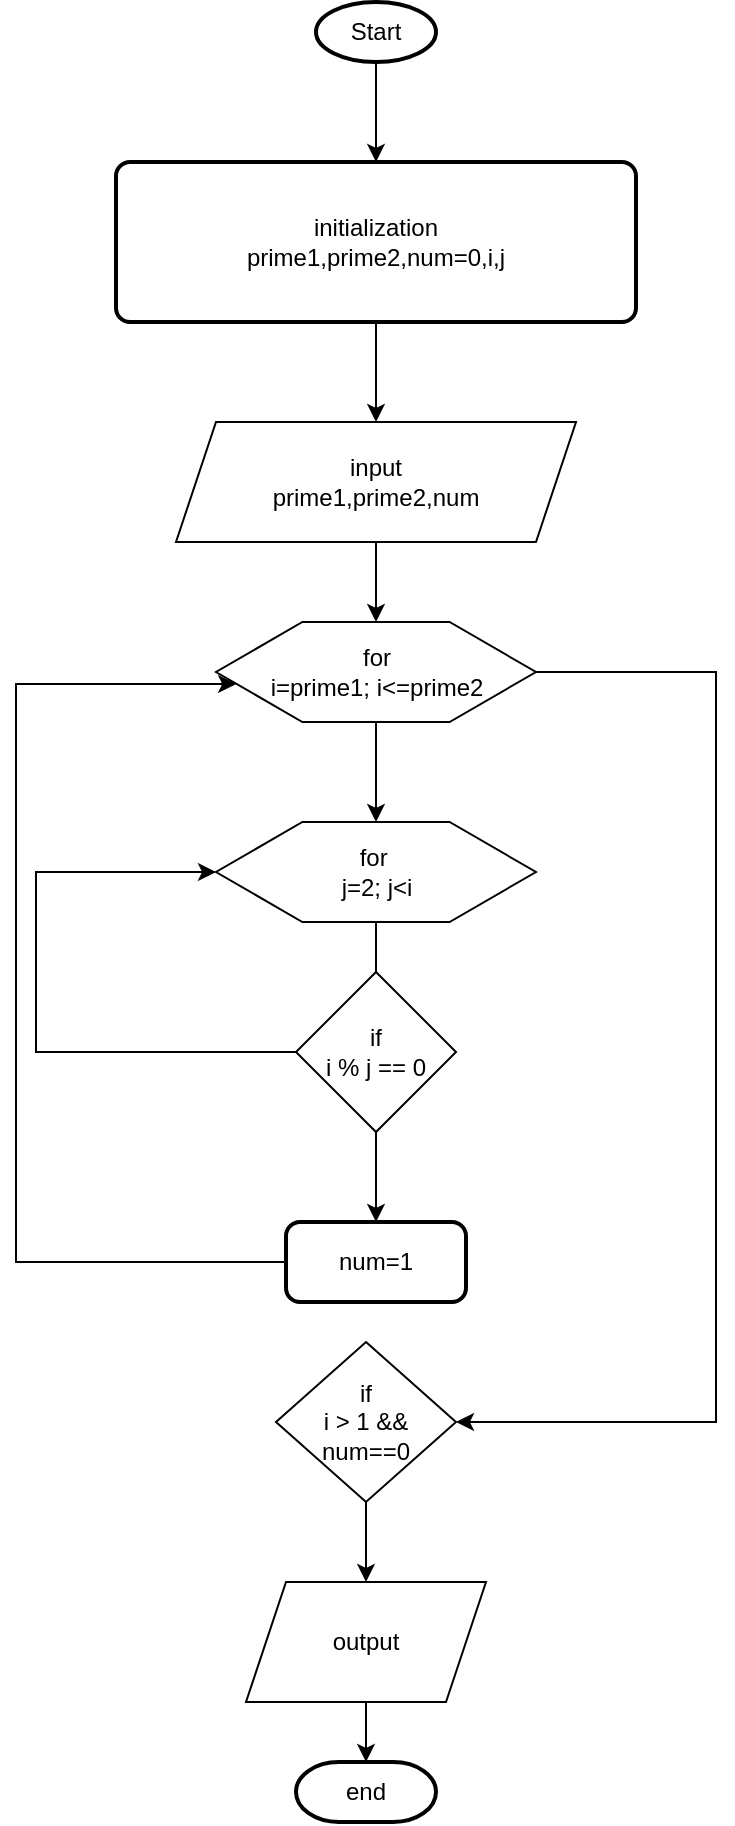 <mxfile version="14.6.9" type="device"><diagram id="5pJbMksgd3zXanQ37yzP" name="Page-1"><mxGraphModel dx="1240" dy="689" grid="1" gridSize="10" guides="1" tooltips="1" connect="1" arrows="1" fold="1" page="1" pageScale="1" pageWidth="827" pageHeight="1169" math="0" shadow="0"><root><mxCell id="0"/><mxCell id="1" parent="0"/><mxCell id="ARfHy9cGFXOXHNFco2bZ-1" value="" style="edgeStyle=orthogonalEdgeStyle;rounded=0;orthogonalLoop=1;jettySize=auto;html=1;" edge="1" parent="1" source="ARfHy9cGFXOXHNFco2bZ-2" target="ARfHy9cGFXOXHNFco2bZ-4"><mxGeometry relative="1" as="geometry"/></mxCell><mxCell id="ARfHy9cGFXOXHNFco2bZ-2" value="Start" style="strokeWidth=2;html=1;shape=mxgraph.flowchart.start_1;whiteSpace=wrap;fontFamily=Helvetica;fontSize=12;fontColor=#000000;align=center;strokeColor=#000000;fillColor=#ffffff;" vertex="1" parent="1"><mxGeometry x="200" y="100" width="60" height="30" as="geometry"/></mxCell><mxCell id="ARfHy9cGFXOXHNFco2bZ-3" value="" style="edgeStyle=orthogonalEdgeStyle;rounded=0;orthogonalLoop=1;jettySize=auto;html=1;" edge="1" parent="1" source="ARfHy9cGFXOXHNFco2bZ-4" target="ARfHy9cGFXOXHNFco2bZ-7"><mxGeometry relative="1" as="geometry"/></mxCell><mxCell id="ARfHy9cGFXOXHNFco2bZ-4" value="initialization&lt;br&gt;prime1,prime2,num=0,i,j" style="rounded=1;whiteSpace=wrap;html=1;absoluteArcSize=1;arcSize=14;strokeWidth=2;" vertex="1" parent="1"><mxGeometry x="100" y="180" width="260" height="80" as="geometry"/></mxCell><mxCell id="ARfHy9cGFXOXHNFco2bZ-5" value="" style="strokeWidth=2;html=1;shape=mxgraph.flowchart.annotation_1;align=left;pointerEvents=1;" vertex="1" parent="1"><mxGeometry x="270" y="270" height="100" as="geometry"/></mxCell><mxCell id="ARfHy9cGFXOXHNFco2bZ-6" value="" style="edgeStyle=orthogonalEdgeStyle;rounded=0;orthogonalLoop=1;jettySize=auto;html=1;" edge="1" parent="1" source="ARfHy9cGFXOXHNFco2bZ-7" target="ARfHy9cGFXOXHNFco2bZ-13"><mxGeometry relative="1" as="geometry"/></mxCell><mxCell id="ARfHy9cGFXOXHNFco2bZ-7" value="input&lt;br&gt;prime1,prime2,num" style="shape=parallelogram;perimeter=parallelogramPerimeter;whiteSpace=wrap;html=1;fixedSize=1;" vertex="1" parent="1"><mxGeometry x="130" y="310" width="200" height="60" as="geometry"/></mxCell><mxCell id="ARfHy9cGFXOXHNFco2bZ-8" value="" style="edgeStyle=orthogonalEdgeStyle;rounded=0;orthogonalLoop=1;jettySize=auto;html=1;" edge="1" parent="1" source="ARfHy9cGFXOXHNFco2bZ-13" target="ARfHy9cGFXOXHNFco2bZ-11"><mxGeometry relative="1" as="geometry"/></mxCell><mxCell id="ARfHy9cGFXOXHNFco2bZ-9" value="" style="edgeStyle=orthogonalEdgeStyle;rounded=0;orthogonalLoop=1;jettySize=auto;html=1;" edge="1" parent="1" source="ARfHy9cGFXOXHNFco2bZ-11"><mxGeometry relative="1" as="geometry"><mxPoint x="230" y="610" as="targetPoint"/></mxGeometry></mxCell><mxCell id="ARfHy9cGFXOXHNFco2bZ-10" value="" style="edgeStyle=orthogonalEdgeStyle;rounded=0;orthogonalLoop=1;jettySize=auto;html=1;exitX=1;exitY=0.5;exitDx=0;exitDy=0;" edge="1" parent="1" source="ARfHy9cGFXOXHNFco2bZ-13" target="ARfHy9cGFXOXHNFco2bZ-31"><mxGeometry relative="1" as="geometry"><mxPoint x="310" y="790" as="targetPoint"/><Array as="points"><mxPoint x="400" y="435"/><mxPoint x="400" y="810"/></Array></mxGeometry></mxCell><mxCell id="ARfHy9cGFXOXHNFco2bZ-11" value="for&amp;nbsp;&lt;br&gt;j=2; j&amp;lt;i" style="verticalLabelPosition=middle;verticalAlign=middle;html=1;shape=hexagon;perimeter=hexagonPerimeter2;arcSize=6;size=0.27;labelPosition=center;align=center;" vertex="1" parent="1"><mxGeometry x="150" y="510" width="160" height="50" as="geometry"/></mxCell><mxCell id="ARfHy9cGFXOXHNFco2bZ-13" value="for&lt;br&gt;i=prime1; i&amp;lt;=prime2" style="verticalLabelPosition=middle;verticalAlign=middle;html=1;shape=hexagon;perimeter=hexagonPerimeter2;arcSize=6;size=0.27;labelPosition=center;align=center;" vertex="1" parent="1"><mxGeometry x="150" y="410" width="160" height="50" as="geometry"/></mxCell><mxCell id="ARfHy9cGFXOXHNFco2bZ-14" value="" style="edgeStyle=orthogonalEdgeStyle;rounded=0;orthogonalLoop=1;jettySize=auto;html=1;" edge="1" parent="1" source="ARfHy9cGFXOXHNFco2bZ-15" target="ARfHy9cGFXOXHNFco2bZ-20"><mxGeometry relative="1" as="geometry"/></mxCell><mxCell id="ARfHy9cGFXOXHNFco2bZ-15" value="output" style="shape=parallelogram;perimeter=parallelogramPerimeter;whiteSpace=wrap;html=1;fixedSize=1;arcSize=6;" vertex="1" parent="1"><mxGeometry x="165" y="890" width="120" height="60" as="geometry"/></mxCell><mxCell id="ARfHy9cGFXOXHNFco2bZ-16" value="" style="edgeStyle=orthogonalEdgeStyle;rounded=0;orthogonalLoop=1;jettySize=auto;html=1;" edge="1" parent="1" source="ARfHy9cGFXOXHNFco2bZ-21" target="ARfHy9cGFXOXHNFco2bZ-11"><mxGeometry relative="1" as="geometry"><mxPoint x="150" y="540" as="targetPoint"/><Array as="points"><mxPoint x="60" y="625"/><mxPoint x="60" y="535"/></Array><mxPoint x="140" y="623" as="sourcePoint"/></mxGeometry></mxCell><mxCell id="ARfHy9cGFXOXHNFco2bZ-20" value="end" style="strokeWidth=2;html=1;shape=mxgraph.flowchart.terminator;whiteSpace=wrap;" vertex="1" parent="1"><mxGeometry x="190" y="980" width="70" height="30" as="geometry"/></mxCell><mxCell id="ARfHy9cGFXOXHNFco2bZ-23" value="" style="edgeStyle=orthogonalEdgeStyle;rounded=0;orthogonalLoop=1;jettySize=auto;html=1;" edge="1" parent="1" source="ARfHy9cGFXOXHNFco2bZ-21" target="ARfHy9cGFXOXHNFco2bZ-22"><mxGeometry relative="1" as="geometry"/></mxCell><mxCell id="ARfHy9cGFXOXHNFco2bZ-21" value="if&lt;br&gt;i % j == 0" style="rhombus;whiteSpace=wrap;html=1;" vertex="1" parent="1"><mxGeometry x="190" y="585" width="80" height="80" as="geometry"/></mxCell><mxCell id="ARfHy9cGFXOXHNFco2bZ-30" value="" style="edgeStyle=orthogonalEdgeStyle;rounded=0;orthogonalLoop=1;jettySize=auto;html=1;entryX=0.063;entryY=0.62;entryDx=0;entryDy=0;entryPerimeter=0;" edge="1" parent="1" source="ARfHy9cGFXOXHNFco2bZ-22" target="ARfHy9cGFXOXHNFco2bZ-13"><mxGeometry relative="1" as="geometry"><mxPoint x="90" y="440" as="targetPoint"/><Array as="points"><mxPoint x="50" y="730"/><mxPoint x="50" y="441"/></Array></mxGeometry></mxCell><mxCell id="ARfHy9cGFXOXHNFco2bZ-22" value="num=1" style="rounded=1;whiteSpace=wrap;html=1;absoluteArcSize=1;arcSize=14;strokeWidth=2;" vertex="1" parent="1"><mxGeometry x="185" y="710" width="90" height="40" as="geometry"/></mxCell><mxCell id="ARfHy9cGFXOXHNFco2bZ-33" value="" style="edgeStyle=orthogonalEdgeStyle;rounded=0;orthogonalLoop=1;jettySize=auto;html=1;" edge="1" parent="1" source="ARfHy9cGFXOXHNFco2bZ-31" target="ARfHy9cGFXOXHNFco2bZ-15"><mxGeometry relative="1" as="geometry"/></mxCell><mxCell id="ARfHy9cGFXOXHNFco2bZ-31" value="if&lt;br&gt;i &amp;gt; 1 &amp;amp;&amp;amp; num==0" style="rhombus;whiteSpace=wrap;html=1;" vertex="1" parent="1"><mxGeometry x="180" y="770" width="90" height="80" as="geometry"/></mxCell></root></mxGraphModel></diagram></mxfile>